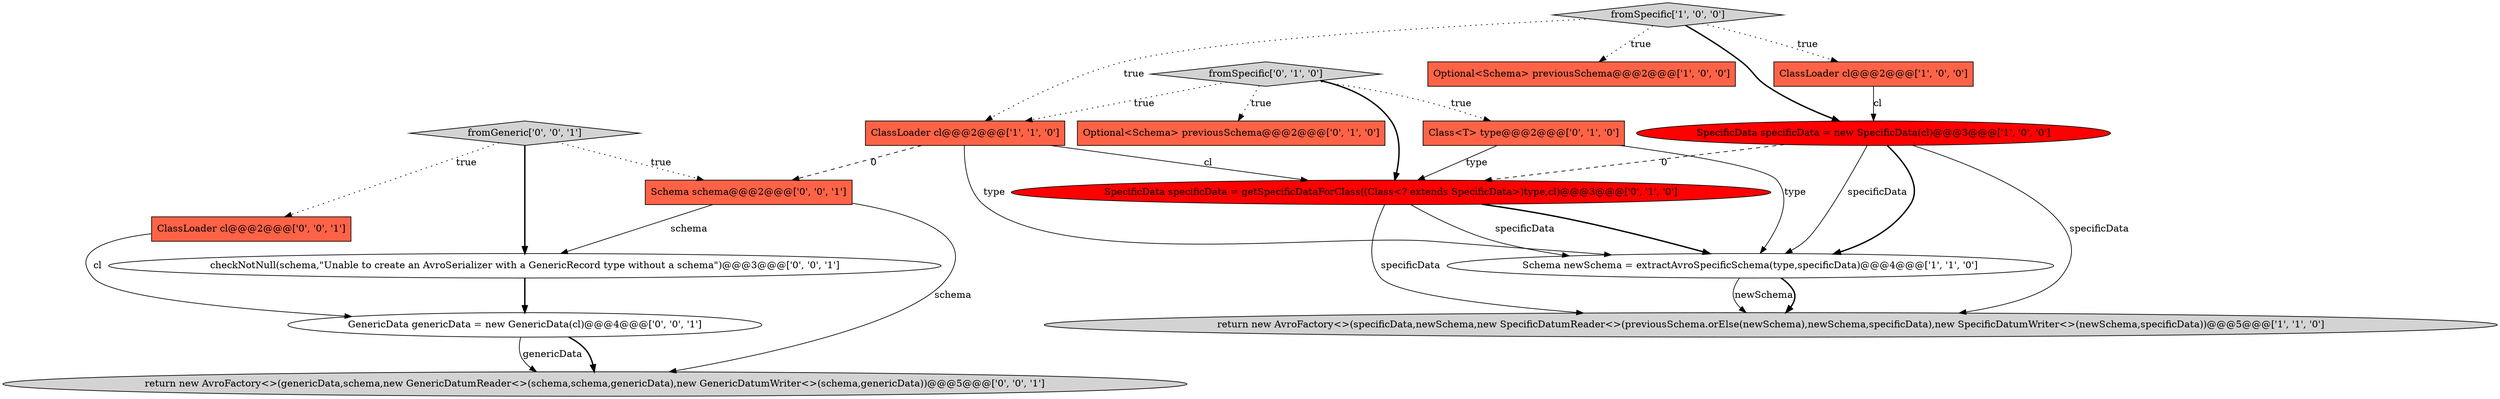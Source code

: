 digraph {
12 [style = filled, label = "Schema schema@@@2@@@['0', '0', '1']", fillcolor = tomato, shape = box image = "AAA0AAABBB3BBB"];
13 [style = filled, label = "fromGeneric['0', '0', '1']", fillcolor = lightgray, shape = diamond image = "AAA0AAABBB3BBB"];
15 [style = filled, label = "return new AvroFactory<>(genericData,schema,new GenericDatumReader<>(schema,schema,genericData),new GenericDatumWriter<>(schema,genericData))@@@5@@@['0', '0', '1']", fillcolor = lightgray, shape = ellipse image = "AAA0AAABBB3BBB"];
16 [style = filled, label = "GenericData genericData = new GenericData(cl)@@@4@@@['0', '0', '1']", fillcolor = white, shape = ellipse image = "AAA0AAABBB3BBB"];
3 [style = filled, label = "SpecificData specificData = new SpecificData(cl)@@@3@@@['1', '0', '0']", fillcolor = red, shape = ellipse image = "AAA1AAABBB1BBB"];
2 [style = filled, label = "Optional<Schema> previousSchema@@@2@@@['1', '0', '0']", fillcolor = tomato, shape = box image = "AAA0AAABBB1BBB"];
6 [style = filled, label = "fromSpecific['1', '0', '0']", fillcolor = lightgray, shape = diamond image = "AAA0AAABBB1BBB"];
8 [style = filled, label = "Optional<Schema> previousSchema@@@2@@@['0', '1', '0']", fillcolor = tomato, shape = box image = "AAA0AAABBB2BBB"];
14 [style = filled, label = "checkNotNull(schema,\"Unable to create an AvroSerializer with a GenericRecord type without a schema\")@@@3@@@['0', '0', '1']", fillcolor = white, shape = ellipse image = "AAA0AAABBB3BBB"];
11 [style = filled, label = "ClassLoader cl@@@2@@@['0', '0', '1']", fillcolor = tomato, shape = box image = "AAA0AAABBB3BBB"];
7 [style = filled, label = "Class<T> type@@@2@@@['0', '1', '0']", fillcolor = tomato, shape = box image = "AAA0AAABBB2BBB"];
4 [style = filled, label = "ClassLoader cl@@@2@@@['1', '1', '0']", fillcolor = tomato, shape = box image = "AAA0AAABBB1BBB"];
5 [style = filled, label = "return new AvroFactory<>(specificData,newSchema,new SpecificDatumReader<>(previousSchema.orElse(newSchema),newSchema,specificData),new SpecificDatumWriter<>(newSchema,specificData))@@@5@@@['1', '1', '0']", fillcolor = lightgray, shape = ellipse image = "AAA0AAABBB1BBB"];
0 [style = filled, label = "Schema newSchema = extractAvroSpecificSchema(type,specificData)@@@4@@@['1', '1', '0']", fillcolor = white, shape = ellipse image = "AAA0AAABBB1BBB"];
9 [style = filled, label = "SpecificData specificData = getSpecificDataForClass((Class<? extends SpecificData>)type,cl)@@@3@@@['0', '1', '0']", fillcolor = red, shape = ellipse image = "AAA1AAABBB2BBB"];
1 [style = filled, label = "ClassLoader cl@@@2@@@['1', '0', '0']", fillcolor = tomato, shape = box image = "AAA0AAABBB1BBB"];
10 [style = filled, label = "fromSpecific['0', '1', '0']", fillcolor = lightgray, shape = diamond image = "AAA0AAABBB2BBB"];
3->5 [style = solid, label="specificData"];
7->0 [style = solid, label="type"];
14->16 [style = bold, label=""];
12->14 [style = solid, label="schema"];
6->3 [style = bold, label=""];
16->15 [style = bold, label=""];
4->9 [style = solid, label="cl"];
10->8 [style = dotted, label="true"];
9->0 [style = bold, label=""];
13->12 [style = dotted, label="true"];
6->1 [style = dotted, label="true"];
4->0 [style = solid, label="type"];
12->15 [style = solid, label="schema"];
7->9 [style = solid, label="type"];
3->0 [style = solid, label="specificData"];
0->5 [style = solid, label="newSchema"];
3->0 [style = bold, label=""];
4->12 [style = dashed, label="0"];
11->16 [style = solid, label="cl"];
6->2 [style = dotted, label="true"];
6->4 [style = dotted, label="true"];
9->5 [style = solid, label="specificData"];
3->9 [style = dashed, label="0"];
1->3 [style = solid, label="cl"];
9->0 [style = solid, label="specificData"];
13->11 [style = dotted, label="true"];
10->9 [style = bold, label=""];
10->4 [style = dotted, label="true"];
13->14 [style = bold, label=""];
10->7 [style = dotted, label="true"];
0->5 [style = bold, label=""];
16->15 [style = solid, label="genericData"];
}
